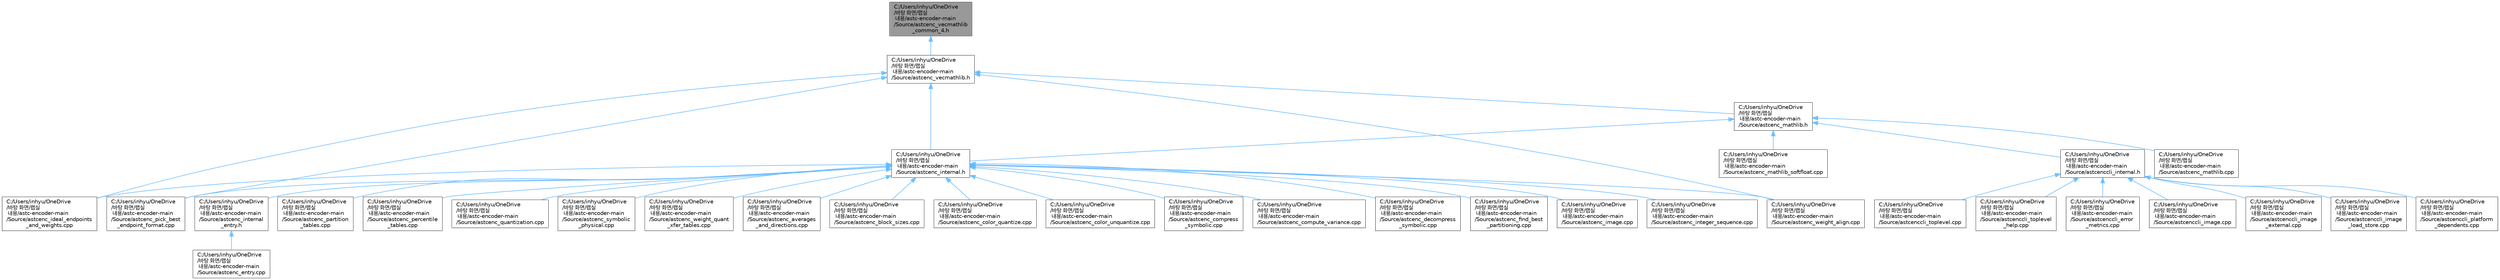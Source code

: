 digraph "C:/Users/inhyu/OneDrive/바탕 화면/랩실 내용/astc-encoder-main/Source/astcenc_vecmathlib_common_4.h"
{
 // LATEX_PDF_SIZE
  bgcolor="transparent";
  edge [fontname=Helvetica,fontsize=10,labelfontname=Helvetica,labelfontsize=10];
  node [fontname=Helvetica,fontsize=10,shape=box,height=0.2,width=0.4];
  Node1 [id="Node000001",label="C:/Users/inhyu/OneDrive\l/바탕 화면/랩실\l 내용/astc-encoder-main\l/Source/astcenc_vecmathlib\l_common_4.h",height=0.2,width=0.4,color="gray40", fillcolor="grey60", style="filled", fontcolor="black",tooltip=" "];
  Node1 -> Node2 [id="edge1_Node000001_Node000002",dir="back",color="steelblue1",style="solid",tooltip=" "];
  Node2 [id="Node000002",label="C:/Users/inhyu/OneDrive\l/바탕 화면/랩실\l 내용/astc-encoder-main\l/Source/astcenc_vecmathlib.h",height=0.2,width=0.4,color="grey40", fillcolor="white", style="filled",URL="$astcenc__vecmathlib_8h.html",tooltip=" "];
  Node2 -> Node3 [id="edge2_Node000002_Node000003",dir="back",color="steelblue1",style="solid",tooltip=" "];
  Node3 [id="Node000003",label="C:/Users/inhyu/OneDrive\l/바탕 화면/랩실\l 내용/astc-encoder-main\l/Source/astcenc_ideal_endpoints\l_and_weights.cpp",height=0.2,width=0.4,color="grey40", fillcolor="white", style="filled",URL="$astcenc__ideal__endpoints__and__weights_8cpp.html",tooltip=" "];
  Node2 -> Node4 [id="edge3_Node000002_Node000004",dir="back",color="steelblue1",style="solid",tooltip=" "];
  Node4 [id="Node000004",label="C:/Users/inhyu/OneDrive\l/바탕 화면/랩실\l 내용/astc-encoder-main\l/Source/astcenc_internal.h",height=0.2,width=0.4,color="grey40", fillcolor="white", style="filled",URL="$astcenc__internal_8h.html",tooltip=" "];
  Node4 -> Node5 [id="edge4_Node000004_Node000005",dir="back",color="steelblue1",style="solid",tooltip=" "];
  Node5 [id="Node000005",label="C:/Users/inhyu/OneDrive\l/바탕 화면/랩실\l 내용/astc-encoder-main\l/Source/astcenc_averages\l_and_directions.cpp",height=0.2,width=0.4,color="grey40", fillcolor="white", style="filled",URL="$astcenc__averages__and__directions_8cpp.html",tooltip=" "];
  Node4 -> Node6 [id="edge5_Node000004_Node000006",dir="back",color="steelblue1",style="solid",tooltip=" "];
  Node6 [id="Node000006",label="C:/Users/inhyu/OneDrive\l/바탕 화면/랩실\l 내용/astc-encoder-main\l/Source/astcenc_block_sizes.cpp",height=0.2,width=0.4,color="grey40", fillcolor="white", style="filled",URL="$astcenc__block__sizes_8cpp.html",tooltip=" "];
  Node4 -> Node7 [id="edge6_Node000004_Node000007",dir="back",color="steelblue1",style="solid",tooltip=" "];
  Node7 [id="Node000007",label="C:/Users/inhyu/OneDrive\l/바탕 화면/랩실\l 내용/astc-encoder-main\l/Source/astcenc_color_quantize.cpp",height=0.2,width=0.4,color="grey40", fillcolor="white", style="filled",URL="$astcenc__color__quantize_8cpp.html",tooltip=" "];
  Node4 -> Node8 [id="edge7_Node000004_Node000008",dir="back",color="steelblue1",style="solid",tooltip=" "];
  Node8 [id="Node000008",label="C:/Users/inhyu/OneDrive\l/바탕 화면/랩실\l 내용/astc-encoder-main\l/Source/astcenc_color_unquantize.cpp",height=0.2,width=0.4,color="grey40", fillcolor="white", style="filled",URL="$astcenc__color__unquantize_8cpp.html",tooltip=" "];
  Node4 -> Node9 [id="edge8_Node000004_Node000009",dir="back",color="steelblue1",style="solid",tooltip=" "];
  Node9 [id="Node000009",label="C:/Users/inhyu/OneDrive\l/바탕 화면/랩실\l 내용/astc-encoder-main\l/Source/astcenc_compress\l_symbolic.cpp",height=0.2,width=0.4,color="grey40", fillcolor="white", style="filled",URL="$astcenc__compress__symbolic_8cpp.html",tooltip=" "];
  Node4 -> Node10 [id="edge9_Node000004_Node000010",dir="back",color="steelblue1",style="solid",tooltip=" "];
  Node10 [id="Node000010",label="C:/Users/inhyu/OneDrive\l/바탕 화면/랩실\l 내용/astc-encoder-main\l/Source/astcenc_compute_variance.cpp",height=0.2,width=0.4,color="grey40", fillcolor="white", style="filled",URL="$astcenc__compute__variance_8cpp.html",tooltip=" "];
  Node4 -> Node11 [id="edge10_Node000004_Node000011",dir="back",color="steelblue1",style="solid",tooltip=" "];
  Node11 [id="Node000011",label="C:/Users/inhyu/OneDrive\l/바탕 화면/랩실\l 내용/astc-encoder-main\l/Source/astcenc_decompress\l_symbolic.cpp",height=0.2,width=0.4,color="grey40", fillcolor="white", style="filled",URL="$astcenc__decompress__symbolic_8cpp.html",tooltip=" "];
  Node4 -> Node12 [id="edge11_Node000004_Node000012",dir="back",color="steelblue1",style="solid",tooltip=" "];
  Node12 [id="Node000012",label="C:/Users/inhyu/OneDrive\l/바탕 화면/랩실\l 내용/astc-encoder-main\l/Source/astcenc_find_best\l_partitioning.cpp",height=0.2,width=0.4,color="grey40", fillcolor="white", style="filled",URL="$astcenc__find__best__partitioning_8cpp.html",tooltip=" "];
  Node4 -> Node3 [id="edge12_Node000004_Node000003",dir="back",color="steelblue1",style="solid",tooltip=" "];
  Node4 -> Node13 [id="edge13_Node000004_Node000013",dir="back",color="steelblue1",style="solid",tooltip=" "];
  Node13 [id="Node000013",label="C:/Users/inhyu/OneDrive\l/바탕 화면/랩실\l 내용/astc-encoder-main\l/Source/astcenc_image.cpp",height=0.2,width=0.4,color="grey40", fillcolor="white", style="filled",URL="$astcenc__image_8cpp.html",tooltip=" "];
  Node4 -> Node14 [id="edge14_Node000004_Node000014",dir="back",color="steelblue1",style="solid",tooltip=" "];
  Node14 [id="Node000014",label="C:/Users/inhyu/OneDrive\l/바탕 화면/랩실\l 내용/astc-encoder-main\l/Source/astcenc_integer_sequence.cpp",height=0.2,width=0.4,color="grey40", fillcolor="white", style="filled",URL="$astcenc__integer__sequence_8cpp.html",tooltip=" "];
  Node4 -> Node15 [id="edge15_Node000004_Node000015",dir="back",color="steelblue1",style="solid",tooltip=" "];
  Node15 [id="Node000015",label="C:/Users/inhyu/OneDrive\l/바탕 화면/랩실\l 내용/astc-encoder-main\l/Source/astcenc_internal\l_entry.h",height=0.2,width=0.4,color="grey40", fillcolor="white", style="filled",URL="$astcenc__internal__entry_8h.html",tooltip=" "];
  Node15 -> Node16 [id="edge16_Node000015_Node000016",dir="back",color="steelblue1",style="solid",tooltip=" "];
  Node16 [id="Node000016",label="C:/Users/inhyu/OneDrive\l/바탕 화면/랩실\l 내용/astc-encoder-main\l/Source/astcenc_entry.cpp",height=0.2,width=0.4,color="grey40", fillcolor="white", style="filled",URL="$astcenc__entry_8cpp.html",tooltip=" "];
  Node4 -> Node17 [id="edge17_Node000004_Node000017",dir="back",color="steelblue1",style="solid",tooltip=" "];
  Node17 [id="Node000017",label="C:/Users/inhyu/OneDrive\l/바탕 화면/랩실\l 내용/astc-encoder-main\l/Source/astcenc_partition\l_tables.cpp",height=0.2,width=0.4,color="grey40", fillcolor="white", style="filled",URL="$astcenc__partition__tables_8cpp.html",tooltip=" "];
  Node4 -> Node18 [id="edge18_Node000004_Node000018",dir="back",color="steelblue1",style="solid",tooltip=" "];
  Node18 [id="Node000018",label="C:/Users/inhyu/OneDrive\l/바탕 화면/랩실\l 내용/astc-encoder-main\l/Source/astcenc_percentile\l_tables.cpp",height=0.2,width=0.4,color="grey40", fillcolor="white", style="filled",URL="$astcenc__percentile__tables_8cpp.html",tooltip=" "];
  Node4 -> Node19 [id="edge19_Node000004_Node000019",dir="back",color="steelblue1",style="solid",tooltip=" "];
  Node19 [id="Node000019",label="C:/Users/inhyu/OneDrive\l/바탕 화면/랩실\l 내용/astc-encoder-main\l/Source/astcenc_pick_best\l_endpoint_format.cpp",height=0.2,width=0.4,color="grey40", fillcolor="white", style="filled",URL="$astcenc__pick__best__endpoint__format_8cpp.html",tooltip=" "];
  Node4 -> Node20 [id="edge20_Node000004_Node000020",dir="back",color="steelblue1",style="solid",tooltip=" "];
  Node20 [id="Node000020",label="C:/Users/inhyu/OneDrive\l/바탕 화면/랩실\l 내용/astc-encoder-main\l/Source/astcenc_quantization.cpp",height=0.2,width=0.4,color="grey40", fillcolor="white", style="filled",URL="$astcenc__quantization_8cpp.html",tooltip=" "];
  Node4 -> Node21 [id="edge21_Node000004_Node000021",dir="back",color="steelblue1",style="solid",tooltip=" "];
  Node21 [id="Node000021",label="C:/Users/inhyu/OneDrive\l/바탕 화면/랩실\l 내용/astc-encoder-main\l/Source/astcenc_symbolic\l_physical.cpp",height=0.2,width=0.4,color="grey40", fillcolor="white", style="filled",URL="$astcenc__symbolic__physical_8cpp.html",tooltip=" "];
  Node4 -> Node22 [id="edge22_Node000004_Node000022",dir="back",color="steelblue1",style="solid",tooltip=" "];
  Node22 [id="Node000022",label="C:/Users/inhyu/OneDrive\l/바탕 화면/랩실\l 내용/astc-encoder-main\l/Source/astcenc_weight_align.cpp",height=0.2,width=0.4,color="grey40", fillcolor="white", style="filled",URL="$astcenc__weight__align_8cpp.html",tooltip=" "];
  Node4 -> Node23 [id="edge23_Node000004_Node000023",dir="back",color="steelblue1",style="solid",tooltip=" "];
  Node23 [id="Node000023",label="C:/Users/inhyu/OneDrive\l/바탕 화면/랩실\l 내용/astc-encoder-main\l/Source/astcenc_weight_quant\l_xfer_tables.cpp",height=0.2,width=0.4,color="grey40", fillcolor="white", style="filled",URL="$astcenc__weight__quant__xfer__tables_8cpp.html",tooltip=" "];
  Node2 -> Node24 [id="edge24_Node000002_Node000024",dir="back",color="steelblue1",style="solid",tooltip=" "];
  Node24 [id="Node000024",label="C:/Users/inhyu/OneDrive\l/바탕 화면/랩실\l 내용/astc-encoder-main\l/Source/astcenc_mathlib.h",height=0.2,width=0.4,color="grey40", fillcolor="white", style="filled",URL="$astcenc__mathlib_8h.html",tooltip=" "];
  Node24 -> Node4 [id="edge25_Node000024_Node000004",dir="back",color="steelblue1",style="solid",tooltip=" "];
  Node24 -> Node25 [id="edge26_Node000024_Node000025",dir="back",color="steelblue1",style="solid",tooltip=" "];
  Node25 [id="Node000025",label="C:/Users/inhyu/OneDrive\l/바탕 화면/랩실\l 내용/astc-encoder-main\l/Source/astcenc_mathlib.cpp",height=0.2,width=0.4,color="grey40", fillcolor="white", style="filled",URL="$astcenc__mathlib_8cpp.html",tooltip=" "];
  Node24 -> Node26 [id="edge27_Node000024_Node000026",dir="back",color="steelblue1",style="solid",tooltip=" "];
  Node26 [id="Node000026",label="C:/Users/inhyu/OneDrive\l/바탕 화면/랩실\l 내용/astc-encoder-main\l/Source/astcenc_mathlib_softfloat.cpp",height=0.2,width=0.4,color="grey40", fillcolor="white", style="filled",URL="$astcenc__mathlib__softfloat_8cpp.html",tooltip=" "];
  Node24 -> Node27 [id="edge28_Node000024_Node000027",dir="back",color="steelblue1",style="solid",tooltip=" "];
  Node27 [id="Node000027",label="C:/Users/inhyu/OneDrive\l/바탕 화면/랩실\l 내용/astc-encoder-main\l/Source/astcenccli_internal.h",height=0.2,width=0.4,color="grey40", fillcolor="white", style="filled",URL="$astcenccli__internal_8h.html",tooltip=" "];
  Node27 -> Node28 [id="edge29_Node000027_Node000028",dir="back",color="steelblue1",style="solid",tooltip=" "];
  Node28 [id="Node000028",label="C:/Users/inhyu/OneDrive\l/바탕 화면/랩실\l 내용/astc-encoder-main\l/Source/astcenccli_error\l_metrics.cpp",height=0.2,width=0.4,color="grey40", fillcolor="white", style="filled",URL="$astcenccli__error__metrics_8cpp.html",tooltip=" "];
  Node27 -> Node29 [id="edge30_Node000027_Node000029",dir="back",color="steelblue1",style="solid",tooltip=" "];
  Node29 [id="Node000029",label="C:/Users/inhyu/OneDrive\l/바탕 화면/랩실\l 내용/astc-encoder-main\l/Source/astcenccli_image.cpp",height=0.2,width=0.4,color="grey40", fillcolor="white", style="filled",URL="$astcenccli__image_8cpp.html",tooltip=" "];
  Node27 -> Node30 [id="edge31_Node000027_Node000030",dir="back",color="steelblue1",style="solid",tooltip=" "];
  Node30 [id="Node000030",label="C:/Users/inhyu/OneDrive\l/바탕 화면/랩실\l 내용/astc-encoder-main\l/Source/astcenccli_image\l_external.cpp",height=0.2,width=0.4,color="grey40", fillcolor="white", style="filled",URL="$astcenccli__image__external_8cpp.html",tooltip=" "];
  Node27 -> Node31 [id="edge32_Node000027_Node000031",dir="back",color="steelblue1",style="solid",tooltip=" "];
  Node31 [id="Node000031",label="C:/Users/inhyu/OneDrive\l/바탕 화면/랩실\l 내용/astc-encoder-main\l/Source/astcenccli_image\l_load_store.cpp",height=0.2,width=0.4,color="grey40", fillcolor="white", style="filled",URL="$astcenccli__image__load__store_8cpp.html",tooltip=" "];
  Node27 -> Node32 [id="edge33_Node000027_Node000032",dir="back",color="steelblue1",style="solid",tooltip=" "];
  Node32 [id="Node000032",label="C:/Users/inhyu/OneDrive\l/바탕 화면/랩실\l 내용/astc-encoder-main\l/Source/astcenccli_platform\l_dependents.cpp",height=0.2,width=0.4,color="grey40", fillcolor="white", style="filled",URL="$astcenccli__platform__dependents_8cpp.html",tooltip=" "];
  Node27 -> Node33 [id="edge34_Node000027_Node000033",dir="back",color="steelblue1",style="solid",tooltip=" "];
  Node33 [id="Node000033",label="C:/Users/inhyu/OneDrive\l/바탕 화면/랩실\l 내용/astc-encoder-main\l/Source/astcenccli_toplevel.cpp",height=0.2,width=0.4,color="grey40", fillcolor="white", style="filled",URL="$astcenccli__toplevel_8cpp.html",tooltip=" "];
  Node27 -> Node34 [id="edge35_Node000027_Node000034",dir="back",color="steelblue1",style="solid",tooltip=" "];
  Node34 [id="Node000034",label="C:/Users/inhyu/OneDrive\l/바탕 화면/랩실\l 내용/astc-encoder-main\l/Source/astcenccli_toplevel\l_help.cpp",height=0.2,width=0.4,color="grey40", fillcolor="white", style="filled",URL="$astcenccli__toplevel__help_8cpp.html",tooltip=" "];
  Node2 -> Node19 [id="edge36_Node000002_Node000019",dir="back",color="steelblue1",style="solid",tooltip=" "];
  Node2 -> Node22 [id="edge37_Node000002_Node000022",dir="back",color="steelblue1",style="solid",tooltip=" "];
}

